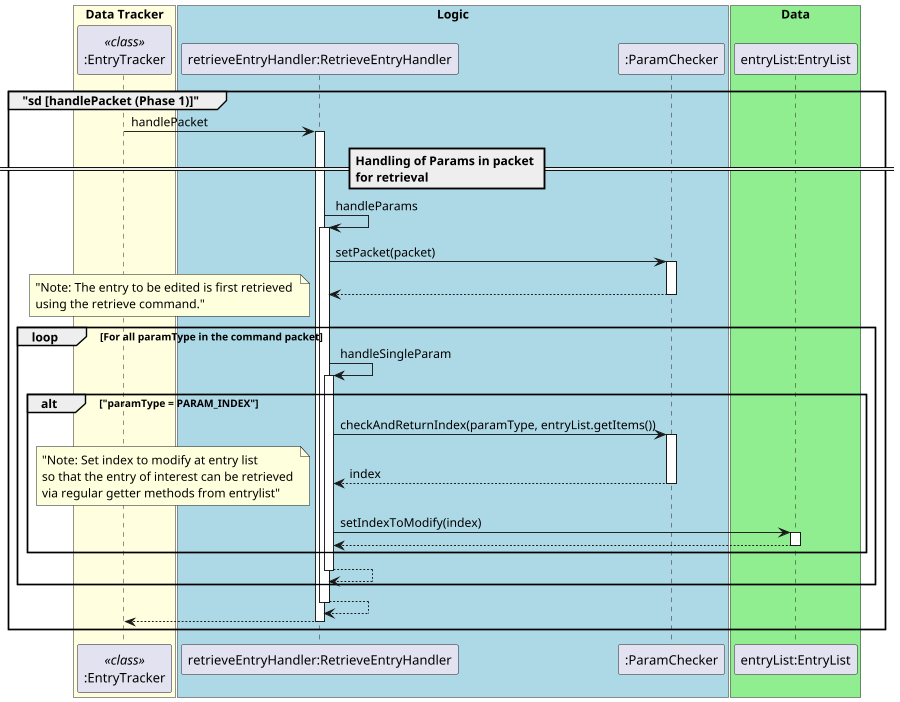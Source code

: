 @startuml
autoactivate on
scale 900 width
skinparam shadowing false
skinparam sequence {
ActorBorderColor white

ActorBackgroundColor white
ActorFontColor white
ActorFontSize 17
ActorFontName ""
}



box "Data Tracker" #LightYellow
participant ":EntryTracker" as entryTracker <<class>>
endBox

box "Logic" #LightBlue
participant "retrieveEntryHandler:RetrieveEntryHandler"
participant ":ParamChecker"
endBox

box "Data" #LightGreen
participant "entryList:EntryList"
endBox
group "sd [handlePacket (Phase 1)]"
       entryTracker-> "retrieveEntryHandler:RetrieveEntryHandler" : handlePacket

            == Handling of Params in packet \nfor retrieval ==
            "retrieveEntryHandler:RetrieveEntryHandler" -> "retrieveEntryHandler:RetrieveEntryHandler" : handleParams
                "retrieveEntryHandler:RetrieveEntryHandler" -> ":ParamChecker" : setPacket(packet)
                return
                loop For all paramType in the command packet
                    note left: "Note: The entry to be edited is first retrieved \nusing the retrieve command."
                    "retrieveEntryHandler:RetrieveEntryHandler" -> "retrieveEntryHandler:RetrieveEntryHandler" : handleSingleParam
                        alt "paramType = PARAM_INDEX"
                            "retrieveEntryHandler:RetrieveEntryHandler" ->":ParamChecker": checkAndReturnIndex(paramType, entryList.getItems())
                            return index
                            note left: "Note: Set index to modify at entry list\nso that the entry of interest can be retrieved \nvia regular getter methods from entrylist"
                            "retrieveEntryHandler:RetrieveEntryHandler" -> "entryList:EntryList" : setIndexToModify(index)
                            return
                        end
                    return
                end
            return
       return
end
@enduml

